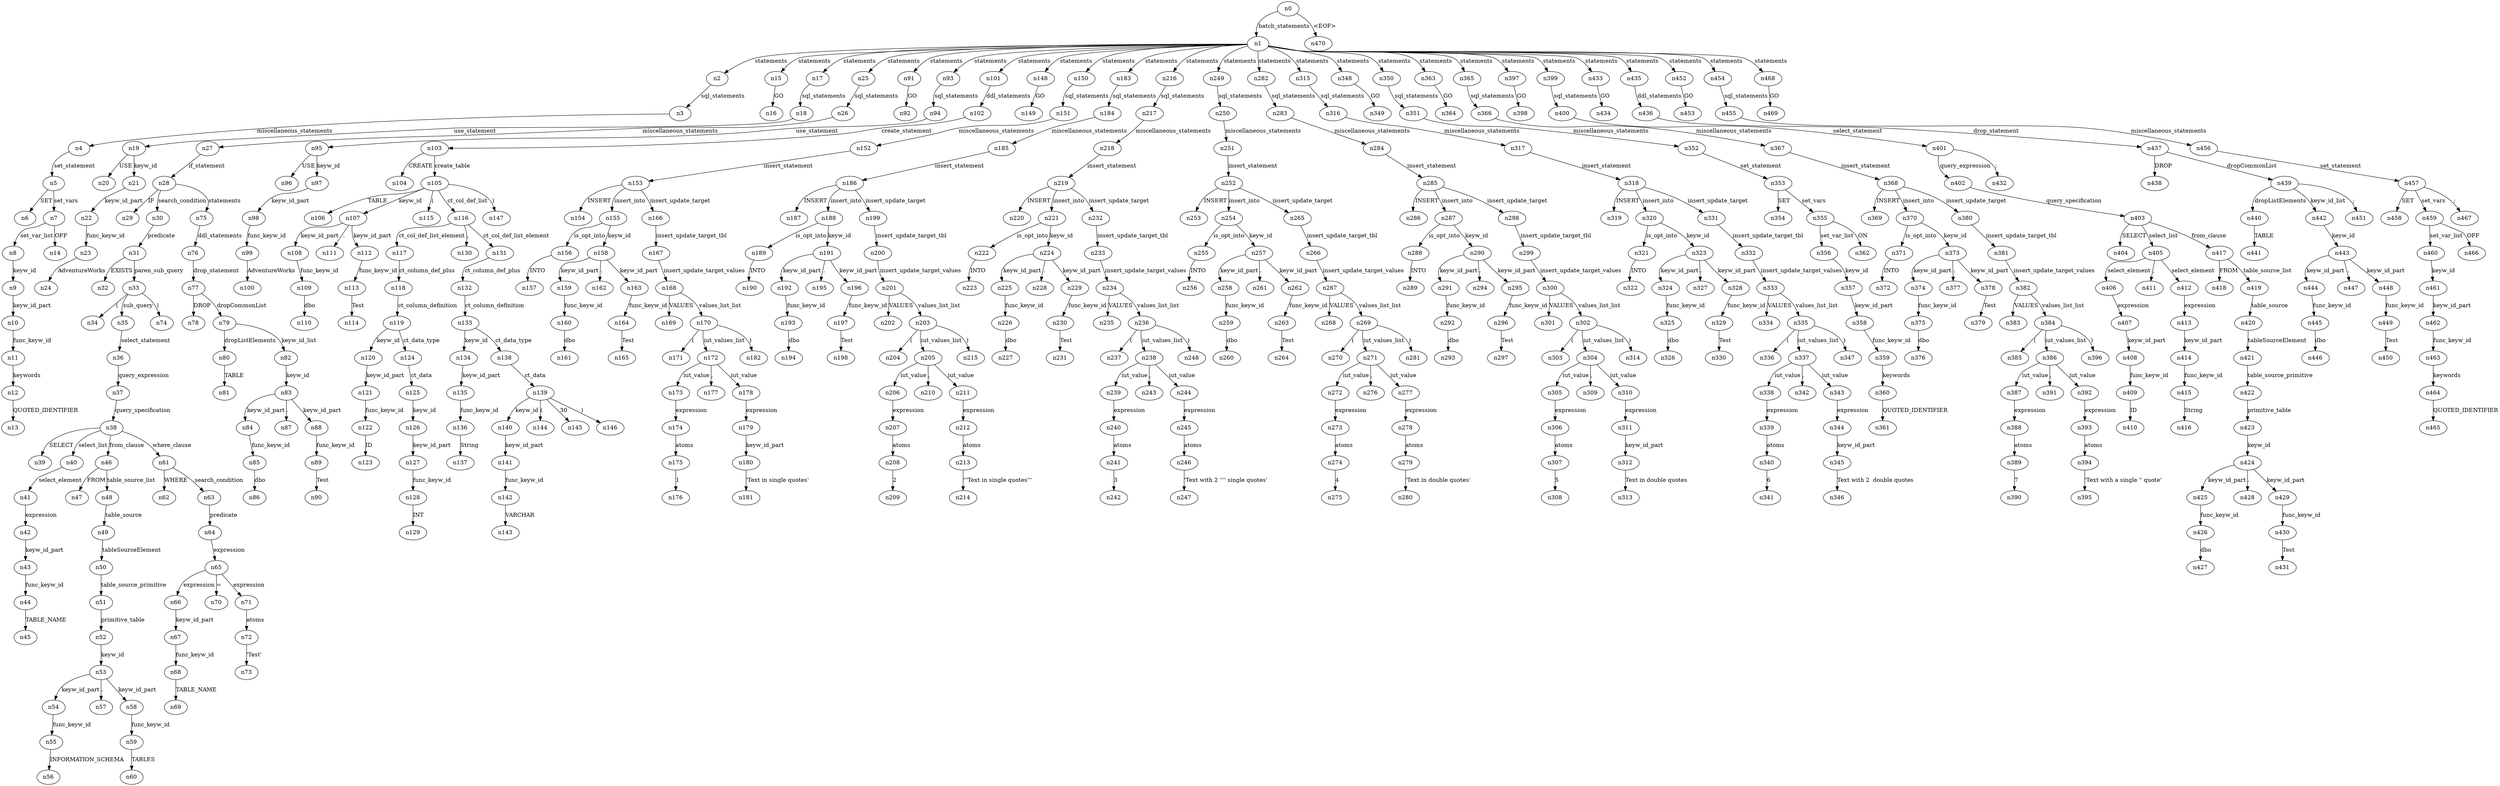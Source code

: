 digraph ParseTree {
  n0 -> n1 [label="batch_statements"];
  n1 -> n2 [label="statements"];
  n2 -> n3 [label="sql_statements"];
  n3 -> n4 [label="miscellaneous_statements"];
  n4 -> n5 [label="set_statement"];
  n5 -> n6 [label="SET"];
  n5 -> n7 [label="set_vars"];
  n7 -> n8 [label="set_var_list"];
  n8 -> n9 [label="keyw_id"];
  n9 -> n10 [label="keyw_id_part"];
  n10 -> n11 [label="func_keyw_id"];
  n11 -> n12 [label="keywords"];
  n12 -> n13 [label="QUOTED_IDENTIFIER"];
  n7 -> n14 [label="OFF"];
  n1 -> n15 [label="statements"];
  n15 -> n16 [label="GO"];
  n1 -> n17 [label="statements"];
  n17 -> n18 [label="sql_statements"];
  n18 -> n19 [label="use_statement"];
  n19 -> n20 [label="USE"];
  n19 -> n21 [label="keyw_id"];
  n21 -> n22 [label="keyw_id_part"];
  n22 -> n23 [label="func_keyw_id"];
  n23 -> n24 [label="AdventureWorks"];
  n1 -> n25 [label="statements"];
  n25 -> n26 [label="sql_statements"];
  n26 -> n27 [label="miscellaneous_statements"];
  n27 -> n28 [label="if_statement"];
  n28 -> n29 [label="IF"];
  n28 -> n30 [label="search_condition"];
  n30 -> n31 [label="predicate"];
  n31 -> n32 [label="EXISTS"];
  n31 -> n33 [label="paren_sub_query"];
  n33 -> n34 [label="("];
  n33 -> n35 [label="sub_query"];
  n35 -> n36 [label="select_statement"];
  n36 -> n37 [label="query_expression"];
  n37 -> n38 [label="query_specification"];
  n38 -> n39 [label="SELECT"];
  n38 -> n40 [label="select_list"];
  n40 -> n41 [label="select_element"];
  n41 -> n42 [label="expression"];
  n42 -> n43 [label="keyw_id_part"];
  n43 -> n44 [label="func_keyw_id"];
  n44 -> n45 [label="TABLE_NAME"];
  n38 -> n46 [label="from_clause"];
  n46 -> n47 [label="FROM"];
  n46 -> n48 [label="table_source_list"];
  n48 -> n49 [label="table_source"];
  n49 -> n50 [label="tableSourceElement"];
  n50 -> n51 [label="table_source_primitive"];
  n51 -> n52 [label="primitive_table"];
  n52 -> n53 [label="keyw_id"];
  n53 -> n54 [label="keyw_id_part"];
  n54 -> n55 [label="func_keyw_id"];
  n55 -> n56 [label="INFORMATION_SCHEMA"];
  n53 -> n57 [label="."];
  n53 -> n58 [label="keyw_id_part"];
  n58 -> n59 [label="func_keyw_id"];
  n59 -> n60 [label="TABLES"];
  n38 -> n61 [label="where_clause"];
  n61 -> n62 [label="WHERE"];
  n61 -> n63 [label="search_condition"];
  n63 -> n64 [label="predicate"];
  n64 -> n65 [label="expression"];
  n65 -> n66 [label="expression"];
  n66 -> n67 [label="keyw_id_part"];
  n67 -> n68 [label="func_keyw_id"];
  n68 -> n69 [label="TABLE_NAME"];
  n65 -> n70 [label="="];
  n65 -> n71 [label="expression"];
  n71 -> n72 [label="atoms"];
  n72 -> n73 [label="'Test'"];
  n33 -> n74 [label=")"];
  n28 -> n75 [label="statements"];
  n75 -> n76 [label="ddl_statements"];
  n76 -> n77 [label="drop_statement"];
  n77 -> n78 [label="DROP"];
  n77 -> n79 [label="dropCommonList"];
  n79 -> n80 [label="dropListElements"];
  n80 -> n81 [label="TABLE"];
  n79 -> n82 [label="keyw_id_list"];
  n82 -> n83 [label="keyw_id"];
  n83 -> n84 [label="keyw_id_part"];
  n84 -> n85 [label="func_keyw_id"];
  n85 -> n86 [label="dbo"];
  n83 -> n87 [label="."];
  n83 -> n88 [label="keyw_id_part"];
  n88 -> n89 [label="func_keyw_id"];
  n89 -> n90 [label="Test"];
  n1 -> n91 [label="statements"];
  n91 -> n92 [label="GO"];
  n1 -> n93 [label="statements"];
  n93 -> n94 [label="sql_statements"];
  n94 -> n95 [label="use_statement"];
  n95 -> n96 [label="USE"];
  n95 -> n97 [label="keyw_id"];
  n97 -> n98 [label="keyw_id_part"];
  n98 -> n99 [label="func_keyw_id"];
  n99 -> n100 [label="AdventureWorks"];
  n1 -> n101 [label="statements"];
  n101 -> n102 [label="ddl_statements"];
  n102 -> n103 [label="create_statement"];
  n103 -> n104 [label="CREATE"];
  n103 -> n105 [label="create_table"];
  n105 -> n106 [label="TABLE"];
  n105 -> n107 [label="keyw_id"];
  n107 -> n108 [label="keyw_id_part"];
  n108 -> n109 [label="func_keyw_id"];
  n109 -> n110 [label="dbo"];
  n107 -> n111 [label="."];
  n107 -> n112 [label="keyw_id_part"];
  n112 -> n113 [label="func_keyw_id"];
  n113 -> n114 [label="Test"];
  n105 -> n115 [label="("];
  n105 -> n116 [label="ct_col_def_list"];
  n116 -> n117 [label="ct_col_def_list_element"];
  n117 -> n118 [label="ct_column_def_plus"];
  n118 -> n119 [label="ct_column_definition"];
  n119 -> n120 [label="keyw_id"];
  n120 -> n121 [label="keyw_id_part"];
  n121 -> n122 [label="func_keyw_id"];
  n122 -> n123 [label="ID"];
  n119 -> n124 [label="ct_data_type"];
  n124 -> n125 [label="ct_data"];
  n125 -> n126 [label="keyw_id"];
  n126 -> n127 [label="keyw_id_part"];
  n127 -> n128 [label="func_keyw_id"];
  n128 -> n129 [label="INT"];
  n116 -> n130 [label=","];
  n116 -> n131 [label="ct_col_def_list_element"];
  n131 -> n132 [label="ct_column_def_plus"];
  n132 -> n133 [label="ct_column_definition"];
  n133 -> n134 [label="keyw_id"];
  n134 -> n135 [label="keyw_id_part"];
  n135 -> n136 [label="func_keyw_id"];
  n136 -> n137 [label="String"];
  n133 -> n138 [label="ct_data_type"];
  n138 -> n139 [label="ct_data"];
  n139 -> n140 [label="keyw_id"];
  n140 -> n141 [label="keyw_id_part"];
  n141 -> n142 [label="func_keyw_id"];
  n142 -> n143 [label="VARCHAR"];
  n139 -> n144 [label="("];
  n139 -> n145 [label="30"];
  n139 -> n146 [label=")"];
  n105 -> n147 [label=")"];
  n1 -> n148 [label="statements"];
  n148 -> n149 [label="GO"];
  n1 -> n150 [label="statements"];
  n150 -> n151 [label="sql_statements"];
  n151 -> n152 [label="miscellaneous_statements"];
  n152 -> n153 [label="insert_statement"];
  n153 -> n154 [label="INSERT"];
  n153 -> n155 [label="insert_into"];
  n155 -> n156 [label="is_opt_into"];
  n156 -> n157 [label="INTO"];
  n155 -> n158 [label="keyw_id"];
  n158 -> n159 [label="keyw_id_part"];
  n159 -> n160 [label="func_keyw_id"];
  n160 -> n161 [label="dbo"];
  n158 -> n162 [label="."];
  n158 -> n163 [label="keyw_id_part"];
  n163 -> n164 [label="func_keyw_id"];
  n164 -> n165 [label="Test"];
  n153 -> n166 [label="insert_update_target"];
  n166 -> n167 [label="insert_update_target_tbl"];
  n167 -> n168 [label="insert_update_target_values"];
  n168 -> n169 [label="VALUES"];
  n168 -> n170 [label="values_list_list"];
  n170 -> n171 [label="("];
  n170 -> n172 [label="iut_values_list"];
  n172 -> n173 [label="iut_value"];
  n173 -> n174 [label="expression"];
  n174 -> n175 [label="atoms"];
  n175 -> n176 [label="1"];
  n172 -> n177 [label=","];
  n172 -> n178 [label="iut_value"];
  n178 -> n179 [label="expression"];
  n179 -> n180 [label="keyw_id_part"];
  n180 -> n181 [label="'Text in single quotes'"];
  n170 -> n182 [label=")"];
  n1 -> n183 [label="statements"];
  n183 -> n184 [label="sql_statements"];
  n184 -> n185 [label="miscellaneous_statements"];
  n185 -> n186 [label="insert_statement"];
  n186 -> n187 [label="INSERT"];
  n186 -> n188 [label="insert_into"];
  n188 -> n189 [label="is_opt_into"];
  n189 -> n190 [label="INTO"];
  n188 -> n191 [label="keyw_id"];
  n191 -> n192 [label="keyw_id_part"];
  n192 -> n193 [label="func_keyw_id"];
  n193 -> n194 [label="dbo"];
  n191 -> n195 [label="."];
  n191 -> n196 [label="keyw_id_part"];
  n196 -> n197 [label="func_keyw_id"];
  n197 -> n198 [label="Test"];
  n186 -> n199 [label="insert_update_target"];
  n199 -> n200 [label="insert_update_target_tbl"];
  n200 -> n201 [label="insert_update_target_values"];
  n201 -> n202 [label="VALUES"];
  n201 -> n203 [label="values_list_list"];
  n203 -> n204 [label="("];
  n203 -> n205 [label="iut_values_list"];
  n205 -> n206 [label="iut_value"];
  n206 -> n207 [label="expression"];
  n207 -> n208 [label="atoms"];
  n208 -> n209 [label="2"];
  n205 -> n210 [label=","];
  n205 -> n211 [label="iut_value"];
  n211 -> n212 [label="expression"];
  n212 -> n213 [label="atoms"];
  n213 -> n214 [label="'''Text in single quotes'''"];
  n203 -> n215 [label=")"];
  n1 -> n216 [label="statements"];
  n216 -> n217 [label="sql_statements"];
  n217 -> n218 [label="miscellaneous_statements"];
  n218 -> n219 [label="insert_statement"];
  n219 -> n220 [label="INSERT"];
  n219 -> n221 [label="insert_into"];
  n221 -> n222 [label="is_opt_into"];
  n222 -> n223 [label="INTO"];
  n221 -> n224 [label="keyw_id"];
  n224 -> n225 [label="keyw_id_part"];
  n225 -> n226 [label="func_keyw_id"];
  n226 -> n227 [label="dbo"];
  n224 -> n228 [label="."];
  n224 -> n229 [label="keyw_id_part"];
  n229 -> n230 [label="func_keyw_id"];
  n230 -> n231 [label="Test"];
  n219 -> n232 [label="insert_update_target"];
  n232 -> n233 [label="insert_update_target_tbl"];
  n233 -> n234 [label="insert_update_target_values"];
  n234 -> n235 [label="VALUES"];
  n234 -> n236 [label="values_list_list"];
  n236 -> n237 [label="("];
  n236 -> n238 [label="iut_values_list"];
  n238 -> n239 [label="iut_value"];
  n239 -> n240 [label="expression"];
  n240 -> n241 [label="atoms"];
  n241 -> n242 [label="3"];
  n238 -> n243 [label=","];
  n238 -> n244 [label="iut_value"];
  n244 -> n245 [label="expression"];
  n245 -> n246 [label="atoms"];
  n246 -> n247 [label="'Text with 2 '''' single quotes'"];
  n236 -> n248 [label=")"];
  n1 -> n249 [label="statements"];
  n249 -> n250 [label="sql_statements"];
  n250 -> n251 [label="miscellaneous_statements"];
  n251 -> n252 [label="insert_statement"];
  n252 -> n253 [label="INSERT"];
  n252 -> n254 [label="insert_into"];
  n254 -> n255 [label="is_opt_into"];
  n255 -> n256 [label="INTO"];
  n254 -> n257 [label="keyw_id"];
  n257 -> n258 [label="keyw_id_part"];
  n258 -> n259 [label="func_keyw_id"];
  n259 -> n260 [label="dbo"];
  n257 -> n261 [label="."];
  n257 -> n262 [label="keyw_id_part"];
  n262 -> n263 [label="func_keyw_id"];
  n263 -> n264 [label="Test"];
  n252 -> n265 [label="insert_update_target"];
  n265 -> n266 [label="insert_update_target_tbl"];
  n266 -> n267 [label="insert_update_target_values"];
  n267 -> n268 [label="VALUES"];
  n267 -> n269 [label="values_list_list"];
  n269 -> n270 [label="("];
  n269 -> n271 [label="iut_values_list"];
  n271 -> n272 [label="iut_value"];
  n272 -> n273 [label="expression"];
  n273 -> n274 [label="atoms"];
  n274 -> n275 [label="4"];
  n271 -> n276 [label=","];
  n271 -> n277 [label="iut_value"];
  n277 -> n278 [label="expression"];
  n278 -> n279 [label="atoms"];
  n279 -> n280 [label="'Text in double quotes'"];
  n269 -> n281 [label=")"];
  n1 -> n282 [label="statements"];
  n282 -> n283 [label="sql_statements"];
  n283 -> n284 [label="miscellaneous_statements"];
  n284 -> n285 [label="insert_statement"];
  n285 -> n286 [label="INSERT"];
  n285 -> n287 [label="insert_into"];
  n287 -> n288 [label="is_opt_into"];
  n288 -> n289 [label="INTO"];
  n287 -> n290 [label="keyw_id"];
  n290 -> n291 [label="keyw_id_part"];
  n291 -> n292 [label="func_keyw_id"];
  n292 -> n293 [label="dbo"];
  n290 -> n294 [label="."];
  n290 -> n295 [label="keyw_id_part"];
  n295 -> n296 [label="func_keyw_id"];
  n296 -> n297 [label="Test"];
  n285 -> n298 [label="insert_update_target"];
  n298 -> n299 [label="insert_update_target_tbl"];
  n299 -> n300 [label="insert_update_target_values"];
  n300 -> n301 [label="VALUES"];
  n300 -> n302 [label="values_list_list"];
  n302 -> n303 [label="("];
  n302 -> n304 [label="iut_values_list"];
  n304 -> n305 [label="iut_value"];
  n305 -> n306 [label="expression"];
  n306 -> n307 [label="atoms"];
  n307 -> n308 [label="5"];
  n304 -> n309 [label=","];
  n304 -> n310 [label="iut_value"];
  n310 -> n311 [label="expression"];
  n311 -> n312 [label="keyw_id_part"];
  n312 -> n313 [label="Text in double quotes"];
  n302 -> n314 [label=")"];
  n1 -> n315 [label="statements"];
  n315 -> n316 [label="sql_statements"];
  n316 -> n317 [label="miscellaneous_statements"];
  n317 -> n318 [label="insert_statement"];
  n318 -> n319 [label="INSERT"];
  n318 -> n320 [label="insert_into"];
  n320 -> n321 [label="is_opt_into"];
  n321 -> n322 [label="INTO"];
  n320 -> n323 [label="keyw_id"];
  n323 -> n324 [label="keyw_id_part"];
  n324 -> n325 [label="func_keyw_id"];
  n325 -> n326 [label="dbo"];
  n323 -> n327 [label="."];
  n323 -> n328 [label="keyw_id_part"];
  n328 -> n329 [label="func_keyw_id"];
  n329 -> n330 [label="Test"];
  n318 -> n331 [label="insert_update_target"];
  n331 -> n332 [label="insert_update_target_tbl"];
  n332 -> n333 [label="insert_update_target_values"];
  n333 -> n334 [label="VALUES"];
  n333 -> n335 [label="values_list_list"];
  n335 -> n336 [label="("];
  n335 -> n337 [label="iut_values_list"];
  n337 -> n338 [label="iut_value"];
  n338 -> n339 [label="expression"];
  n339 -> n340 [label="atoms"];
  n340 -> n341 [label="6"];
  n337 -> n342 [label=","];
  n337 -> n343 [label="iut_value"];
  n343 -> n344 [label="expression"];
  n344 -> n345 [label="keyw_id_part"];
  n345 -> n346 [label="Text with 2  double quotes"];
  n335 -> n347 [label=")"];
  n1 -> n348 [label="statements"];
  n348 -> n349 [label="GO"];
  n1 -> n350 [label="statements"];
  n350 -> n351 [label="sql_statements"];
  n351 -> n352 [label="miscellaneous_statements"];
  n352 -> n353 [label="set_statement"];
  n353 -> n354 [label="SET"];
  n353 -> n355 [label="set_vars"];
  n355 -> n356 [label="set_var_list"];
  n356 -> n357 [label="keyw_id"];
  n357 -> n358 [label="keyw_id_part"];
  n358 -> n359 [label="func_keyw_id"];
  n359 -> n360 [label="keywords"];
  n360 -> n361 [label="QUOTED_IDENTIFIER"];
  n355 -> n362 [label="ON"];
  n1 -> n363 [label="statements"];
  n363 -> n364 [label="GO"];
  n1 -> n365 [label="statements"];
  n365 -> n366 [label="sql_statements"];
  n366 -> n367 [label="miscellaneous_statements"];
  n367 -> n368 [label="insert_statement"];
  n368 -> n369 [label="INSERT"];
  n368 -> n370 [label="insert_into"];
  n370 -> n371 [label="is_opt_into"];
  n371 -> n372 [label="INTO"];
  n370 -> n373 [label="keyw_id"];
  n373 -> n374 [label="keyw_id_part"];
  n374 -> n375 [label="func_keyw_id"];
  n375 -> n376 [label="dbo"];
  n373 -> n377 [label="."];
  n373 -> n378 [label="keyw_id_part"];
  n378 -> n379 [label="Test"];
  n368 -> n380 [label="insert_update_target"];
  n380 -> n381 [label="insert_update_target_tbl"];
  n381 -> n382 [label="insert_update_target_values"];
  n382 -> n383 [label="VALUES"];
  n382 -> n384 [label="values_list_list"];
  n384 -> n385 [label="("];
  n384 -> n386 [label="iut_values_list"];
  n386 -> n387 [label="iut_value"];
  n387 -> n388 [label="expression"];
  n388 -> n389 [label="atoms"];
  n389 -> n390 [label="7"];
  n386 -> n391 [label=","];
  n386 -> n392 [label="iut_value"];
  n392 -> n393 [label="expression"];
  n393 -> n394 [label="atoms"];
  n394 -> n395 [label="'Text with a single '' quote'"];
  n384 -> n396 [label=")"];
  n1 -> n397 [label="statements"];
  n397 -> n398 [label="GO"];
  n1 -> n399 [label="statements"];
  n399 -> n400 [label="sql_statements"];
  n400 -> n401 [label="select_statement"];
  n401 -> n402 [label="query_expression"];
  n402 -> n403 [label="query_specification"];
  n403 -> n404 [label="SELECT"];
  n403 -> n405 [label="select_list"];
  n405 -> n406 [label="select_element"];
  n406 -> n407 [label="expression"];
  n407 -> n408 [label="keyw_id_part"];
  n408 -> n409 [label="func_keyw_id"];
  n409 -> n410 [label="ID"];
  n405 -> n411 [label=","];
  n405 -> n412 [label="select_element"];
  n412 -> n413 [label="expression"];
  n413 -> n414 [label="keyw_id_part"];
  n414 -> n415 [label="func_keyw_id"];
  n415 -> n416 [label="String"];
  n403 -> n417 [label="from_clause"];
  n417 -> n418 [label="FROM"];
  n417 -> n419 [label="table_source_list"];
  n419 -> n420 [label="table_source"];
  n420 -> n421 [label="tableSourceElement"];
  n421 -> n422 [label="table_source_primitive"];
  n422 -> n423 [label="primitive_table"];
  n423 -> n424 [label="keyw_id"];
  n424 -> n425 [label="keyw_id_part"];
  n425 -> n426 [label="func_keyw_id"];
  n426 -> n427 [label="dbo"];
  n424 -> n428 [label="."];
  n424 -> n429 [label="keyw_id_part"];
  n429 -> n430 [label="func_keyw_id"];
  n430 -> n431 [label="Test"];
  n401 -> n432 [label=";"];
  n1 -> n433 [label="statements"];
  n433 -> n434 [label="GO"];
  n1 -> n435 [label="statements"];
  n435 -> n436 [label="ddl_statements"];
  n436 -> n437 [label="drop_statement"];
  n437 -> n438 [label="DROP"];
  n437 -> n439 [label="dropCommonList"];
  n439 -> n440 [label="dropListElements"];
  n440 -> n441 [label="TABLE"];
  n439 -> n442 [label="keyw_id_list"];
  n442 -> n443 [label="keyw_id"];
  n443 -> n444 [label="keyw_id_part"];
  n444 -> n445 [label="func_keyw_id"];
  n445 -> n446 [label="dbo"];
  n443 -> n447 [label="."];
  n443 -> n448 [label="keyw_id_part"];
  n448 -> n449 [label="func_keyw_id"];
  n449 -> n450 [label="Test"];
  n439 -> n451 [label=";"];
  n1 -> n452 [label="statements"];
  n452 -> n453 [label="GO"];
  n1 -> n454 [label="statements"];
  n454 -> n455 [label="sql_statements"];
  n455 -> n456 [label="miscellaneous_statements"];
  n456 -> n457 [label="set_statement"];
  n457 -> n458 [label="SET"];
  n457 -> n459 [label="set_vars"];
  n459 -> n460 [label="set_var_list"];
  n460 -> n461 [label="keyw_id"];
  n461 -> n462 [label="keyw_id_part"];
  n462 -> n463 [label="func_keyw_id"];
  n463 -> n464 [label="keywords"];
  n464 -> n465 [label="QUOTED_IDENTIFIER"];
  n459 -> n466 [label="OFF"];
  n457 -> n467 [label=";"];
  n1 -> n468 [label="statements"];
  n468 -> n469 [label="GO"];
  n0 -> n470 [label="<EOF>"];
}